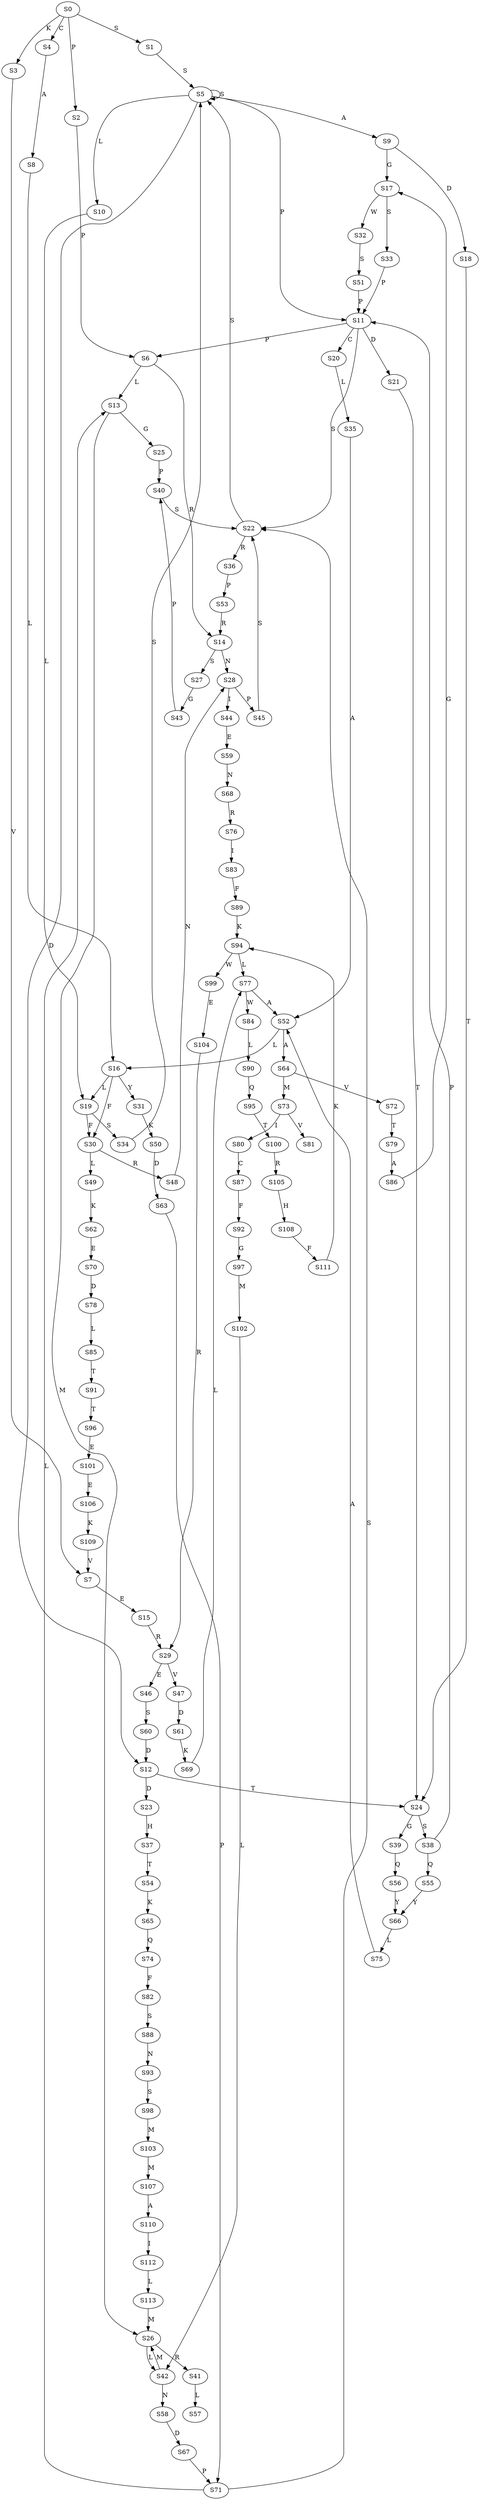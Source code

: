 strict digraph  {
	S0 -> S1 [ label = S ];
	S0 -> S2 [ label = P ];
	S0 -> S3 [ label = K ];
	S0 -> S4 [ label = C ];
	S1 -> S5 [ label = S ];
	S2 -> S6 [ label = P ];
	S3 -> S7 [ label = V ];
	S4 -> S8 [ label = A ];
	S5 -> S9 [ label = A ];
	S5 -> S5 [ label = S ];
	S5 -> S10 [ label = L ];
	S5 -> S11 [ label = P ];
	S5 -> S12 [ label = D ];
	S6 -> S13 [ label = L ];
	S6 -> S14 [ label = R ];
	S7 -> S15 [ label = E ];
	S8 -> S16 [ label = L ];
	S9 -> S17 [ label = G ];
	S9 -> S18 [ label = D ];
	S10 -> S19 [ label = L ];
	S11 -> S6 [ label = P ];
	S11 -> S20 [ label = C ];
	S11 -> S21 [ label = D ];
	S11 -> S22 [ label = S ];
	S12 -> S23 [ label = D ];
	S12 -> S24 [ label = T ];
	S13 -> S25 [ label = G ];
	S13 -> S26 [ label = M ];
	S14 -> S27 [ label = S ];
	S14 -> S28 [ label = N ];
	S15 -> S29 [ label = R ];
	S16 -> S30 [ label = F ];
	S16 -> S31 [ label = Y ];
	S16 -> S19 [ label = L ];
	S17 -> S32 [ label = W ];
	S17 -> S33 [ label = S ];
	S18 -> S24 [ label = T ];
	S19 -> S34 [ label = S ];
	S19 -> S30 [ label = F ];
	S20 -> S35 [ label = L ];
	S21 -> S24 [ label = T ];
	S22 -> S36 [ label = R ];
	S22 -> S5 [ label = S ];
	S23 -> S37 [ label = H ];
	S24 -> S38 [ label = S ];
	S24 -> S39 [ label = G ];
	S25 -> S40 [ label = P ];
	S26 -> S41 [ label = R ];
	S26 -> S42 [ label = L ];
	S27 -> S43 [ label = G ];
	S28 -> S44 [ label = I ];
	S28 -> S45 [ label = P ];
	S29 -> S46 [ label = E ];
	S29 -> S47 [ label = V ];
	S30 -> S48 [ label = R ];
	S30 -> S49 [ label = L ];
	S31 -> S50 [ label = K ];
	S32 -> S51 [ label = S ];
	S33 -> S11 [ label = P ];
	S34 -> S5 [ label = S ];
	S35 -> S52 [ label = A ];
	S36 -> S53 [ label = P ];
	S37 -> S54 [ label = T ];
	S38 -> S11 [ label = P ];
	S38 -> S55 [ label = Q ];
	S39 -> S56 [ label = Q ];
	S40 -> S22 [ label = S ];
	S41 -> S57 [ label = L ];
	S42 -> S26 [ label = M ];
	S42 -> S58 [ label = N ];
	S43 -> S40 [ label = P ];
	S44 -> S59 [ label = E ];
	S45 -> S22 [ label = S ];
	S46 -> S60 [ label = S ];
	S47 -> S61 [ label = D ];
	S48 -> S28 [ label = N ];
	S49 -> S62 [ label = K ];
	S50 -> S63 [ label = D ];
	S51 -> S11 [ label = P ];
	S52 -> S64 [ label = A ];
	S52 -> S16 [ label = L ];
	S53 -> S14 [ label = R ];
	S54 -> S65 [ label = K ];
	S55 -> S66 [ label = Y ];
	S56 -> S66 [ label = Y ];
	S58 -> S67 [ label = D ];
	S59 -> S68 [ label = N ];
	S60 -> S12 [ label = D ];
	S61 -> S69 [ label = K ];
	S62 -> S70 [ label = E ];
	S63 -> S71 [ label = P ];
	S64 -> S72 [ label = V ];
	S64 -> S73 [ label = M ];
	S65 -> S74 [ label = Q ];
	S66 -> S75 [ label = L ];
	S67 -> S71 [ label = P ];
	S68 -> S76 [ label = R ];
	S69 -> S77 [ label = L ];
	S70 -> S78 [ label = D ];
	S71 -> S13 [ label = L ];
	S71 -> S22 [ label = S ];
	S72 -> S79 [ label = T ];
	S73 -> S80 [ label = I ];
	S73 -> S81 [ label = V ];
	S74 -> S82 [ label = F ];
	S75 -> S52 [ label = A ];
	S76 -> S83 [ label = I ];
	S77 -> S84 [ label = W ];
	S77 -> S52 [ label = A ];
	S78 -> S85 [ label = L ];
	S79 -> S86 [ label = A ];
	S80 -> S87 [ label = C ];
	S82 -> S88 [ label = S ];
	S83 -> S89 [ label = F ];
	S84 -> S90 [ label = L ];
	S85 -> S91 [ label = T ];
	S86 -> S17 [ label = G ];
	S87 -> S92 [ label = F ];
	S88 -> S93 [ label = N ];
	S89 -> S94 [ label = K ];
	S90 -> S95 [ label = Q ];
	S91 -> S96 [ label = T ];
	S92 -> S97 [ label = G ];
	S93 -> S98 [ label = S ];
	S94 -> S99 [ label = W ];
	S94 -> S77 [ label = L ];
	S95 -> S100 [ label = T ];
	S96 -> S101 [ label = E ];
	S97 -> S102 [ label = M ];
	S98 -> S103 [ label = M ];
	S99 -> S104 [ label = E ];
	S100 -> S105 [ label = R ];
	S101 -> S106 [ label = E ];
	S102 -> S42 [ label = L ];
	S103 -> S107 [ label = M ];
	S104 -> S29 [ label = R ];
	S105 -> S108 [ label = H ];
	S106 -> S109 [ label = K ];
	S107 -> S110 [ label = A ];
	S108 -> S111 [ label = F ];
	S109 -> S7 [ label = V ];
	S110 -> S112 [ label = I ];
	S111 -> S94 [ label = K ];
	S112 -> S113 [ label = L ];
	S113 -> S26 [ label = M ];
}
